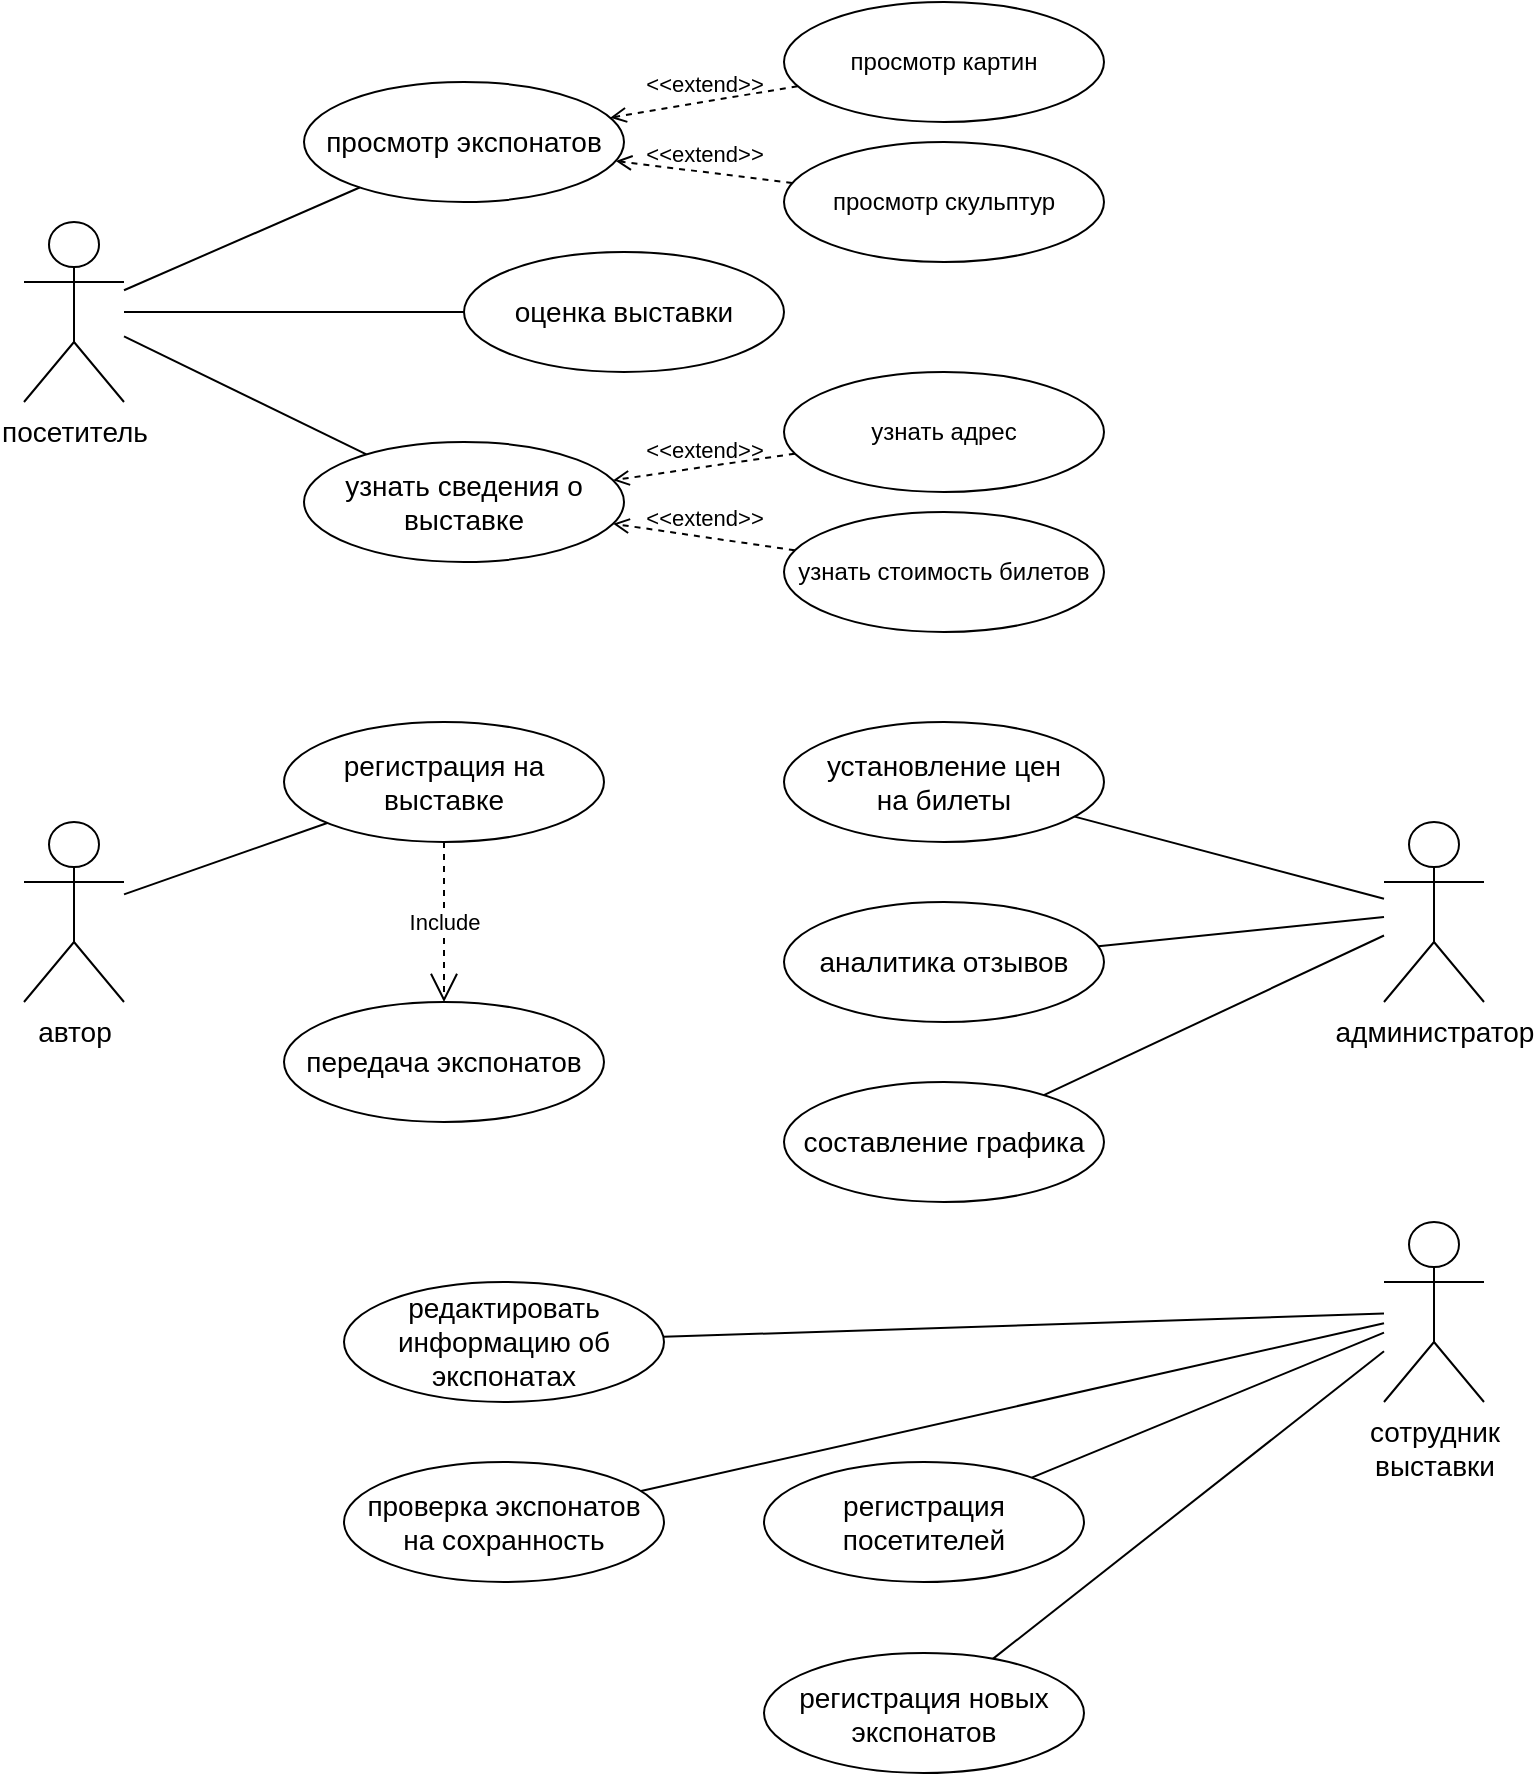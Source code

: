 <mxfile version="15.2.2" type="github">
  <diagram id="RXkYxC6cQjv5jpIJ6nsY" name="Страница 1">
    <mxGraphModel dx="2076" dy="1072" grid="1" gridSize="10" guides="1" tooltips="1" connect="1" arrows="1" fold="1" page="1" pageScale="1" pageWidth="827" pageHeight="1169" math="0" shadow="0">
      <root>
        <mxCell id="0" />
        <mxCell id="1" parent="0" />
        <mxCell id="jTPdTnIN6dEd3ZTVsYPK-1" value="&lt;font style=&quot;font-size: 14px&quot;&gt;посетитель&lt;/font&gt;" style="shape=umlActor;verticalLabelPosition=bottom;verticalAlign=top;html=1;outlineConnect=0;" parent="1" vertex="1">
          <mxGeometry x="20" y="180" width="50" height="90" as="geometry" />
        </mxCell>
        <mxCell id="jTPdTnIN6dEd3ZTVsYPK-16" value="&lt;font style=&quot;font-size: 14px&quot;&gt;сотрудник&lt;br&gt;выставки&lt;br&gt;&lt;/font&gt;" style="shape=umlActor;verticalLabelPosition=bottom;verticalAlign=top;html=1;outlineConnect=0;" parent="1" vertex="1">
          <mxGeometry x="700" y="680" width="50" height="90" as="geometry" />
        </mxCell>
        <mxCell id="jTPdTnIN6dEd3ZTVsYPK-17" value="&lt;font style=&quot;font-size: 14px&quot;&gt;редактировать информацию об экспонатах&lt;/font&gt;" style="ellipse;whiteSpace=wrap;html=1;" parent="1" vertex="1">
          <mxGeometry x="180" y="710" width="160" height="60" as="geometry" />
        </mxCell>
        <mxCell id="jTPdTnIN6dEd3ZTVsYPK-20" value="" style="endArrow=none;html=1;" parent="1" target="jTPdTnIN6dEd3ZTVsYPK-25" edge="1" source="jTPdTnIN6dEd3ZTVsYPK-16">
          <mxGeometry width="50" height="50" relative="1" as="geometry">
            <mxPoint x="330" y="860" as="sourcePoint" />
            <mxPoint x="390" y="860" as="targetPoint" />
          </mxGeometry>
        </mxCell>
        <mxCell id="jTPdTnIN6dEd3ZTVsYPK-21" value="" style="endArrow=none;html=1;" parent="1" target="jTPdTnIN6dEd3ZTVsYPK-26" edge="1" source="jTPdTnIN6dEd3ZTVsYPK-16">
          <mxGeometry width="50" height="50" relative="1" as="geometry">
            <mxPoint x="330" y="860" as="sourcePoint" />
            <mxPoint x="390" y="960" as="targetPoint" />
          </mxGeometry>
        </mxCell>
        <mxCell id="jTPdTnIN6dEd3ZTVsYPK-22" value="" style="endArrow=none;html=1;" parent="1" target="jTPdTnIN6dEd3ZTVsYPK-17" edge="1" source="jTPdTnIN6dEd3ZTVsYPK-16">
          <mxGeometry width="50" height="50" relative="1" as="geometry">
            <mxPoint x="330" y="860" as="sourcePoint" />
            <mxPoint x="460" y="860" as="targetPoint" />
          </mxGeometry>
        </mxCell>
        <mxCell id="jTPdTnIN6dEd3ZTVsYPK-25" value="&lt;span style=&quot;font-size: 14px&quot;&gt;регистрация посетителей&lt;/span&gt;" style="ellipse;whiteSpace=wrap;html=1;" parent="1" vertex="1">
          <mxGeometry x="390" y="800" width="160" height="60" as="geometry" />
        </mxCell>
        <mxCell id="jTPdTnIN6dEd3ZTVsYPK-26" value="&lt;font style=&quot;font-size: 14px&quot;&gt;регистрация новых экспонатов&lt;/font&gt;" style="ellipse;whiteSpace=wrap;html=1;" parent="1" vertex="1">
          <mxGeometry x="390" y="895.5" width="160" height="60" as="geometry" />
        </mxCell>
        <mxCell id="jTPdTnIN6dEd3ZTVsYPK-27" value="&lt;span style=&quot;font-size: 14px&quot;&gt;проверка экспонатов &lt;br&gt;на сохранность&lt;/span&gt;" style="ellipse;whiteSpace=wrap;html=1;" parent="1" vertex="1">
          <mxGeometry x="180" y="800" width="160" height="60" as="geometry" />
        </mxCell>
        <mxCell id="jTPdTnIN6dEd3ZTVsYPK-29" value="" style="endArrow=none;html=1;" parent="1" target="jTPdTnIN6dEd3ZTVsYPK-27" edge="1" source="jTPdTnIN6dEd3ZTVsYPK-16">
          <mxGeometry width="50" height="50" relative="1" as="geometry">
            <mxPoint x="330" y="860" as="sourcePoint" />
            <mxPoint x="420" y="780" as="targetPoint" />
          </mxGeometry>
        </mxCell>
        <mxCell id="jTPdTnIN6dEd3ZTVsYPK-30" value="&lt;font style=&quot;font-size: 14px&quot;&gt;администратор&lt;/font&gt;" style="shape=umlActor;verticalLabelPosition=bottom;verticalAlign=top;html=1;outlineConnect=0;" parent="1" vertex="1">
          <mxGeometry x="700" y="480" width="50" height="90" as="geometry" />
        </mxCell>
        <mxCell id="jTPdTnIN6dEd3ZTVsYPK-37" value="&lt;font style=&quot;font-size: 14px&quot;&gt;автор&lt;br&gt;&lt;/font&gt;" style="shape=umlActor;verticalLabelPosition=bottom;verticalAlign=top;html=1;outlineConnect=0;" parent="1" vertex="1">
          <mxGeometry x="20" y="480" width="50" height="90" as="geometry" />
        </mxCell>
        <mxCell id="jTPdTnIN6dEd3ZTVsYPK-38" value="&lt;font style=&quot;font-size: 14px&quot;&gt;регистрация на выставке&lt;/font&gt;" style="ellipse;whiteSpace=wrap;html=1;" parent="1" vertex="1">
          <mxGeometry x="150" y="430" width="160" height="60" as="geometry" />
        </mxCell>
        <mxCell id="jTPdTnIN6dEd3ZTVsYPK-41" value="" style="endArrow=none;html=1;" parent="1" target="jTPdTnIN6dEd3ZTVsYPK-38" edge="1" source="jTPdTnIN6dEd3ZTVsYPK-37">
          <mxGeometry width="50" height="50" relative="1" as="geometry">
            <mxPoint x="570" y="590" as="sourcePoint" />
            <mxPoint x="700" y="590" as="targetPoint" />
          </mxGeometry>
        </mxCell>
        <mxCell id="jTPdTnIN6dEd3ZTVsYPK-46" value="&lt;font style=&quot;font-size: 14px&quot;&gt;просмотр экспонатов&lt;br&gt;&lt;/font&gt;" style="ellipse;whiteSpace=wrap;html=1;" parent="1" vertex="1">
          <mxGeometry x="160" y="110" width="160" height="60" as="geometry" />
        </mxCell>
        <mxCell id="jTPdTnIN6dEd3ZTVsYPK-47" value="" style="endArrow=none;html=1;" parent="1" target="jTPdTnIN6dEd3ZTVsYPK-50" edge="1" source="jTPdTnIN6dEd3ZTVsYPK-1">
          <mxGeometry width="50" height="50" relative="1" as="geometry">
            <mxPoint x="90" y="230" as="sourcePoint" />
            <mxPoint x="150" y="230" as="targetPoint" />
          </mxGeometry>
        </mxCell>
        <mxCell id="jTPdTnIN6dEd3ZTVsYPK-49" value="" style="endArrow=none;html=1;" parent="1" target="jTPdTnIN6dEd3ZTVsYPK-46" edge="1" source="jTPdTnIN6dEd3ZTVsYPK-1">
          <mxGeometry width="50" height="50" relative="1" as="geometry">
            <mxPoint x="90" y="230" as="sourcePoint" />
            <mxPoint x="220" y="230" as="targetPoint" />
          </mxGeometry>
        </mxCell>
        <mxCell id="jTPdTnIN6dEd3ZTVsYPK-50" value="&lt;span style=&quot;font-size: 14px&quot;&gt;узнать сведения о выставке&lt;br&gt;&lt;/span&gt;" style="ellipse;whiteSpace=wrap;html=1;" parent="1" vertex="1">
          <mxGeometry x="160" y="290" width="160" height="60" as="geometry" />
        </mxCell>
        <mxCell id="jTPdTnIN6dEd3ZTVsYPK-52" value="&lt;span style=&quot;font-size: 14px&quot;&gt;оценка выставки&lt;/span&gt;" style="ellipse;whiteSpace=wrap;html=1;" parent="1" vertex="1">
          <mxGeometry x="240" y="195" width="160" height="60" as="geometry" />
        </mxCell>
        <mxCell id="jTPdTnIN6dEd3ZTVsYPK-53" value="" style="endArrow=none;html=1;" parent="1" target="jTPdTnIN6dEd3ZTVsYPK-52" edge="1" source="jTPdTnIN6dEd3ZTVsYPK-1">
          <mxGeometry width="50" height="50" relative="1" as="geometry">
            <mxPoint x="90" y="230" as="sourcePoint" />
            <mxPoint x="180" y="150" as="targetPoint" />
          </mxGeometry>
        </mxCell>
        <mxCell id="jTPdTnIN6dEd3ZTVsYPK-54" value="&lt;font style=&quot;font-size: 14px&quot;&gt;установление цен&lt;br&gt;на билеты&lt;br&gt;&lt;/font&gt;" style="ellipse;whiteSpace=wrap;html=1;" parent="1" vertex="1">
          <mxGeometry x="400" y="430" width="160" height="60" as="geometry" />
        </mxCell>
        <mxCell id="jTPdTnIN6dEd3ZTVsYPK-55" value="" style="endArrow=none;html=1;" parent="1" target="jTPdTnIN6dEd3ZTVsYPK-57" edge="1" source="jTPdTnIN6dEd3ZTVsYPK-30">
          <mxGeometry width="50" height="50" relative="1" as="geometry">
            <mxPoint x="490" y="520" as="sourcePoint" />
            <mxPoint x="550" y="520" as="targetPoint" />
          </mxGeometry>
        </mxCell>
        <mxCell id="jTPdTnIN6dEd3ZTVsYPK-56" value="" style="endArrow=none;html=1;" parent="1" target="jTPdTnIN6dEd3ZTVsYPK-54" edge="1" source="jTPdTnIN6dEd3ZTVsYPK-30">
          <mxGeometry width="50" height="50" relative="1" as="geometry">
            <mxPoint x="490" y="520" as="sourcePoint" />
            <mxPoint x="620" y="520" as="targetPoint" />
          </mxGeometry>
        </mxCell>
        <mxCell id="jTPdTnIN6dEd3ZTVsYPK-57" value="&lt;span style=&quot;font-size: 14px&quot;&gt;составление графика&lt;/span&gt;" style="ellipse;whiteSpace=wrap;html=1;" parent="1" vertex="1">
          <mxGeometry x="400" y="610" width="160" height="60" as="geometry" />
        </mxCell>
        <mxCell id="jTPdTnIN6dEd3ZTVsYPK-58" value="&lt;span style=&quot;font-size: 14px&quot;&gt;аналитика отзывов&lt;/span&gt;" style="ellipse;whiteSpace=wrap;html=1;" parent="1" vertex="1">
          <mxGeometry x="400" y="520" width="160" height="60" as="geometry" />
        </mxCell>
        <mxCell id="jTPdTnIN6dEd3ZTVsYPK-59" value="" style="endArrow=none;html=1;" parent="1" target="jTPdTnIN6dEd3ZTVsYPK-58" edge="1" source="jTPdTnIN6dEd3ZTVsYPK-30">
          <mxGeometry width="50" height="50" relative="1" as="geometry">
            <mxPoint x="490" y="520" as="sourcePoint" />
            <mxPoint x="580" y="440" as="targetPoint" />
          </mxGeometry>
        </mxCell>
        <mxCell id="jTPdTnIN6dEd3ZTVsYPK-63" value="Include" style="endArrow=open;endSize=12;dashed=1;html=1;targetPerimeterSpacing=0;" parent="1" target="jTPdTnIN6dEd3ZTVsYPK-64" edge="1" source="jTPdTnIN6dEd3ZTVsYPK-38">
          <mxGeometry width="160" relative="1" as="geometry">
            <mxPoint x="1010" y="170" as="sourcePoint" />
            <mxPoint x="860" y="190" as="targetPoint" />
            <Array as="points" />
          </mxGeometry>
        </mxCell>
        <mxCell id="jTPdTnIN6dEd3ZTVsYPK-64" value="&lt;span style=&quot;font-size: 14px&quot;&gt;передача экспонатов&lt;/span&gt;" style="ellipse;whiteSpace=wrap;html=1;" parent="1" vertex="1">
          <mxGeometry x="150" y="570" width="160" height="60" as="geometry" />
        </mxCell>
        <mxCell id="4VtLAkC79cZyieqlHN57-1" value="просмотр картин" style="ellipse;whiteSpace=wrap;html=1;" vertex="1" parent="1">
          <mxGeometry x="400" y="70" width="160" height="60" as="geometry" />
        </mxCell>
        <mxCell id="4VtLAkC79cZyieqlHN57-2" value="просмотр скульптур" style="ellipse;whiteSpace=wrap;html=1;" vertex="1" parent="1">
          <mxGeometry x="400" y="140" width="160" height="60" as="geometry" />
        </mxCell>
        <mxCell id="4VtLAkC79cZyieqlHN57-3" value="&amp;lt;&amp;lt;extend&amp;gt;&amp;gt;" style="html=1;verticalAlign=bottom;labelBackgroundColor=none;endArrow=open;endFill=0;dashed=1;" edge="1" parent="1" source="4VtLAkC79cZyieqlHN57-1" target="jTPdTnIN6dEd3ZTVsYPK-46">
          <mxGeometry width="160" relative="1" as="geometry">
            <mxPoint x="-120" y="390" as="sourcePoint" />
            <mxPoint x="330" y="90" as="targetPoint" />
          </mxGeometry>
        </mxCell>
        <mxCell id="4VtLAkC79cZyieqlHN57-4" value="&amp;lt;&amp;lt;extend&amp;gt;&amp;gt;" style="html=1;verticalAlign=bottom;labelBackgroundColor=none;endArrow=open;endFill=0;dashed=1;" edge="1" parent="1" source="4VtLAkC79cZyieqlHN57-2" target="jTPdTnIN6dEd3ZTVsYPK-46">
          <mxGeometry width="160" relative="1" as="geometry">
            <mxPoint x="316.784" y="133.483" as="sourcePoint" />
            <mxPoint x="360" y="230" as="targetPoint" />
          </mxGeometry>
        </mxCell>
        <mxCell id="4VtLAkC79cZyieqlHN57-5" value="узнать адрес" style="ellipse;whiteSpace=wrap;html=1;" vertex="1" parent="1">
          <mxGeometry x="400" y="255" width="160" height="60" as="geometry" />
        </mxCell>
        <mxCell id="4VtLAkC79cZyieqlHN57-6" value="узнать стоимость билетов" style="ellipse;whiteSpace=wrap;html=1;" vertex="1" parent="1">
          <mxGeometry x="400" y="325" width="160" height="60" as="geometry" />
        </mxCell>
        <mxCell id="4VtLAkC79cZyieqlHN57-7" value="&amp;lt;&amp;lt;extend&amp;gt;&amp;gt;" style="html=1;verticalAlign=bottom;labelBackgroundColor=none;endArrow=open;endFill=0;dashed=1;" edge="1" parent="1" source="4VtLAkC79cZyieqlHN57-5" target="jTPdTnIN6dEd3ZTVsYPK-50">
          <mxGeometry width="160" relative="1" as="geometry">
            <mxPoint x="413.973" y="170.663" as="sourcePoint" />
            <mxPoint x="325.895" y="159.487" as="targetPoint" />
          </mxGeometry>
        </mxCell>
        <mxCell id="4VtLAkC79cZyieqlHN57-8" value="&amp;lt;&amp;lt;extend&amp;gt;&amp;gt;" style="html=1;verticalAlign=bottom;labelBackgroundColor=none;endArrow=open;endFill=0;dashed=1;" edge="1" parent="1" source="4VtLAkC79cZyieqlHN57-6" target="jTPdTnIN6dEd3ZTVsYPK-50">
          <mxGeometry width="160" relative="1" as="geometry">
            <mxPoint x="415.574" y="306.002" as="sourcePoint" />
            <mxPoint x="324.759" y="319.32" as="targetPoint" />
          </mxGeometry>
        </mxCell>
      </root>
    </mxGraphModel>
  </diagram>
</mxfile>
